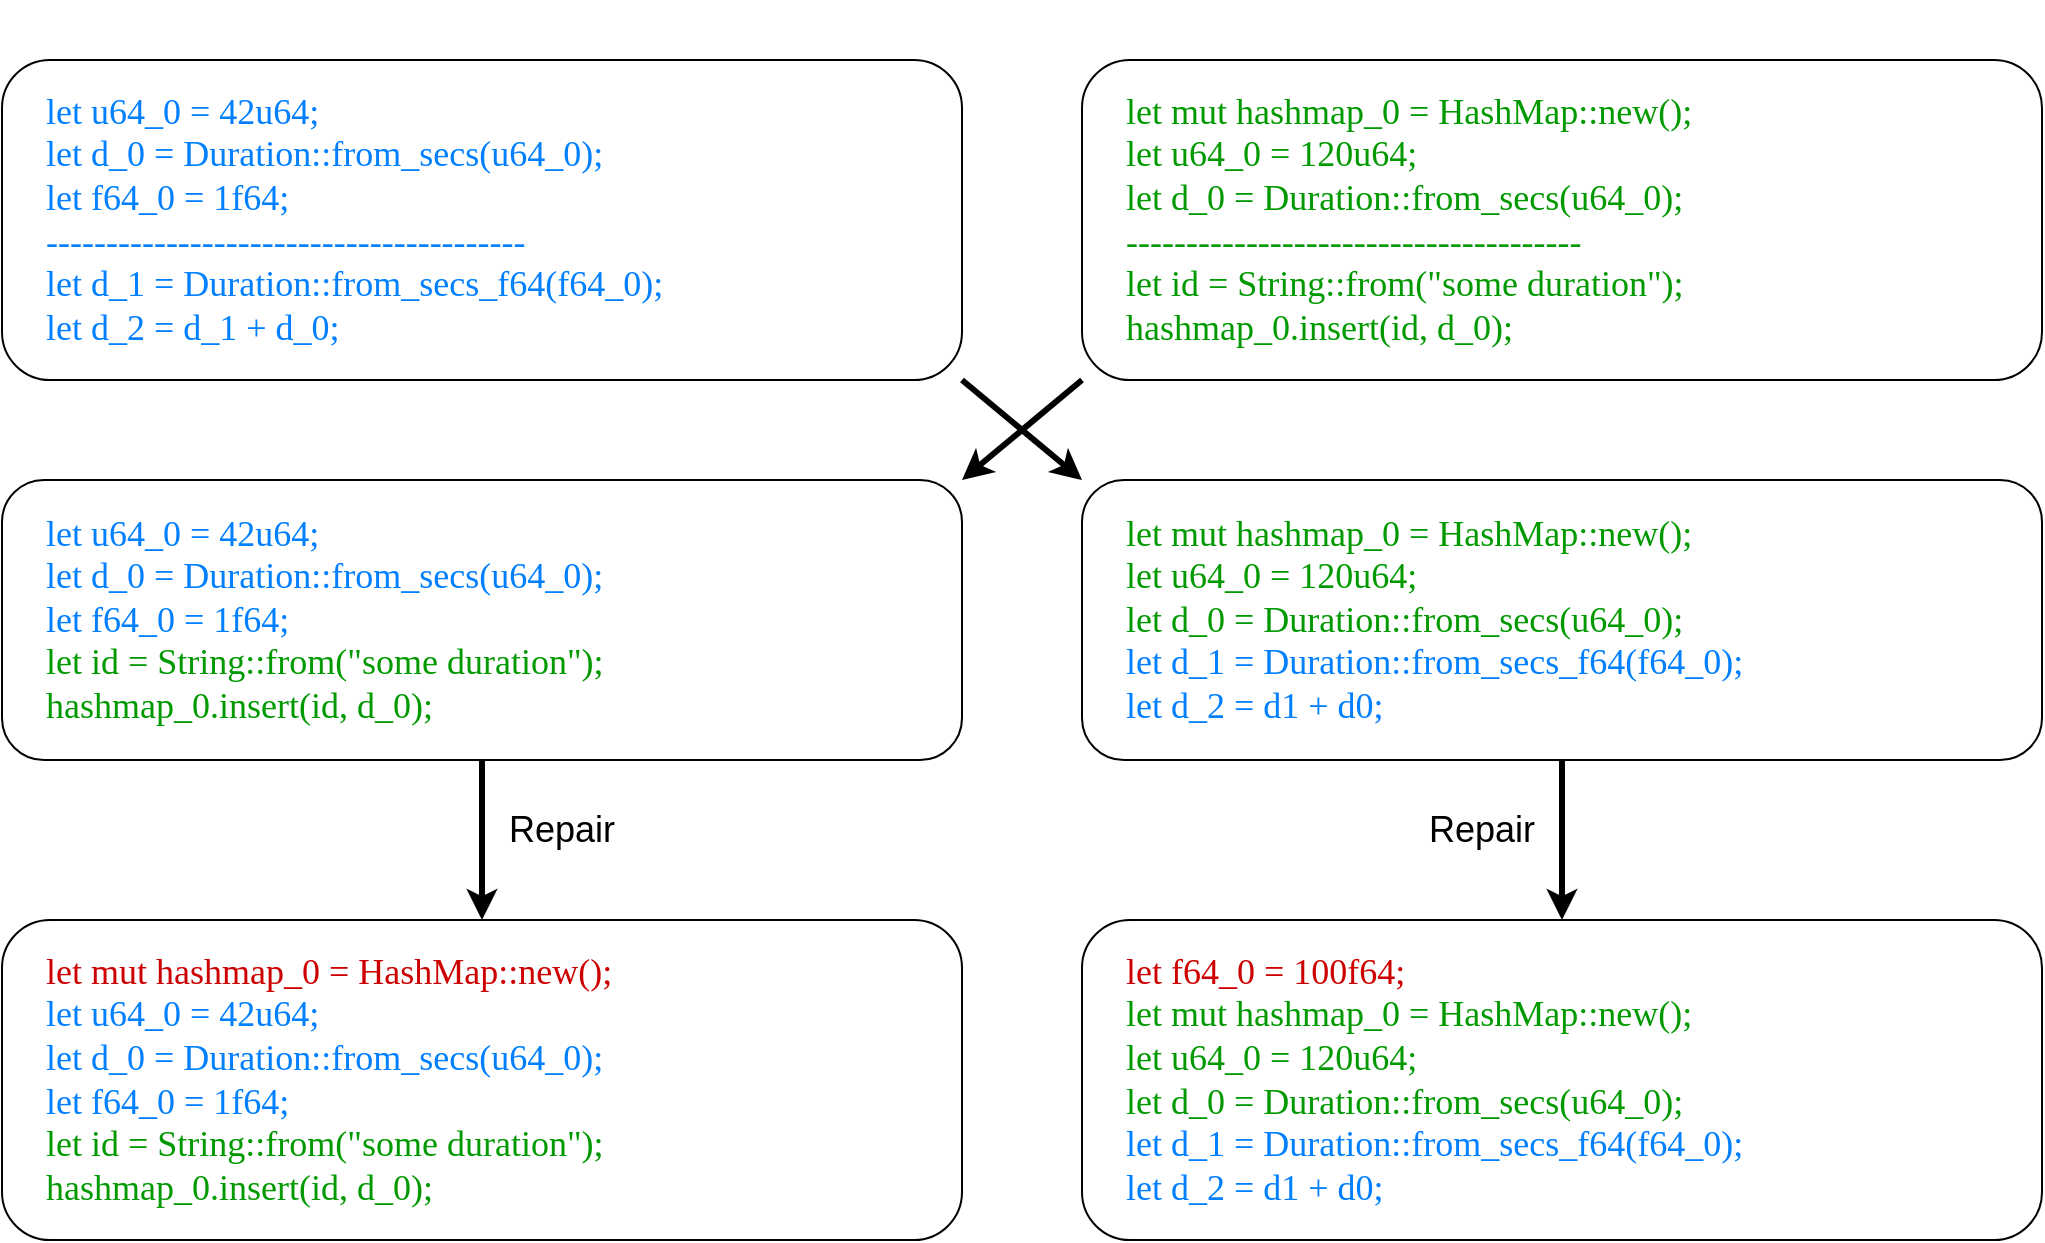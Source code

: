 <mxfile version="16.5.1" type="device"><diagram id="2GMYykXM3ULFDfFIJSK0" name="Seite-1"><mxGraphModel dx="1261" dy="896" grid="1" gridSize="10" guides="1" tooltips="1" connect="1" arrows="1" fold="1" page="1" pageScale="1" pageWidth="827" pageHeight="1169" math="0" shadow="0"><root><mxCell id="0"/><mxCell id="1" parent="0"/><mxCell id="zXtmJV95Ipf2bu9FP-aB-1" value="&lt;font face=&quot;JetBrains Mono&quot;&gt;&lt;font color=&quot;#007fff&quot;&gt;&lt;font style=&quot;font-size: 18px&quot;&gt;let u64_0 = 42u64;&lt;br&gt;let d_0 = Duration::from_secs(u64_0);&lt;br&gt;let f64_0 = 1f64;&lt;br&gt;----------------------------------------&lt;br&gt;&lt;/font&gt;&lt;font style=&quot;font-size: 18px&quot;&gt;let d_1 = Duration::from_secs_f64(f64_0);&lt;br&gt;&lt;/font&gt;&lt;font style=&quot;font-size: 18px&quot;&gt;let d_2 = d_1 + d_0;&lt;/font&gt;&lt;/font&gt;&lt;br&gt;&lt;/font&gt;" style="rounded=1;whiteSpace=wrap;html=1;align=left;spacingLeft=20;" vertex="1" parent="1"><mxGeometry x="150" y="250" width="480" height="160" as="geometry"/></mxCell><mxCell id="zXtmJV95Ipf2bu9FP-aB-2" value="&lt;font face=&quot;JetBrains Mono&quot;&gt;&lt;font style=&quot;font-size: 18px&quot; color=&quot;#009900&quot;&gt;let mut hashmap_0 = HashMap::new();&lt;br&gt;let u64_0 = 120u64;&lt;br&gt;let d_0 = Duration::from_secs(u64_0);&lt;br&gt;--------------------------------------&lt;br&gt;let id = String::from(&quot;some duration&quot;);&lt;br&gt;hashmap_0.insert(id, d_0);&lt;/font&gt;&lt;br&gt;&lt;/font&gt;" style="rounded=1;whiteSpace=wrap;html=1;align=left;spacingLeft=20;" vertex="1" parent="1"><mxGeometry x="690" y="250" width="480" height="160" as="geometry"/></mxCell><mxCell id="zXtmJV95Ipf2bu9FP-aB-3" value="&lt;font face=&quot;JetBrains Mono&quot;&gt;&lt;font style=&quot;font-size: 18px&quot;&gt;&lt;font color=&quot;#007fff&quot;&gt;&lt;font&gt;let u64_0 = 42u64;&lt;br&gt;let d_0 = Duration::from_secs(u64_0);&lt;br&gt;&lt;/font&gt;let f64_0 = 1f64;&lt;/font&gt;&lt;br&gt;&lt;font color=&quot;#009900&quot;&gt;let id = String::from(&quot;some duration&quot;);&lt;br&gt;hashmap_0.insert(id, d_0);&lt;/font&gt;&lt;/font&gt;&lt;br&gt;&lt;/font&gt;" style="rounded=1;whiteSpace=wrap;html=1;align=left;spacingLeft=20;shadow=0;" vertex="1" parent="1"><mxGeometry x="150" y="460" width="480" height="140" as="geometry"/></mxCell><mxCell id="zXtmJV95Ipf2bu9FP-aB-4" value="&lt;font face=&quot;JetBrains Mono&quot;&gt;&lt;font style=&quot;font-size: 18px&quot; color=&quot;#009900&quot;&gt;l&lt;/font&gt;&lt;font style=&quot;font-size: 18px&quot;&gt;&lt;font&gt;&lt;font color=&quot;#009900&quot;&gt;et mut hashmap_0 = HashMap::new();&lt;br&gt;let u64_0 = 120u64;&lt;br&gt;let d_0 = Duration::from_secs(u64_0);&lt;/font&gt;&lt;br&gt;&lt;font color=&quot;#007fff&quot;&gt;let d_1 = Duration::from_secs_f64(f64_0);&lt;br&gt;&lt;/font&gt;&lt;/font&gt;&lt;font color=&quot;#007fff&quot;&gt;let d_2 = d1 + d0;&lt;/font&gt;&lt;/font&gt;&lt;br&gt;&lt;/font&gt;" style="rounded=1;whiteSpace=wrap;html=1;align=left;spacingLeft=20;" vertex="1" parent="1"><mxGeometry x="690" y="460" width="480" height="140" as="geometry"/></mxCell><mxCell id="zXtmJV95Ipf2bu9FP-aB-5" value="" style="endArrow=classic;html=1;rounded=0;fontSize=18;fontColor=#000000;exitX=0;exitY=1;exitDx=0;exitDy=0;entryX=1;entryY=0;entryDx=0;entryDy=0;strokeWidth=3;" edge="1" parent="1" source="zXtmJV95Ipf2bu9FP-aB-2" target="zXtmJV95Ipf2bu9FP-aB-3"><mxGeometry width="50" height="50" relative="1" as="geometry"><mxPoint x="620" y="680" as="sourcePoint"/><mxPoint x="670" y="630" as="targetPoint"/></mxGeometry></mxCell><mxCell id="zXtmJV95Ipf2bu9FP-aB-6" value="" style="endArrow=classic;html=1;rounded=0;fontSize=18;fontColor=#000000;strokeWidth=3;exitX=1;exitY=1;exitDx=0;exitDy=0;entryX=0;entryY=0;entryDx=0;entryDy=0;strokeColor=#000000;" edge="1" parent="1" source="zXtmJV95Ipf2bu9FP-aB-1" target="zXtmJV95Ipf2bu9FP-aB-4"><mxGeometry width="50" height="50" relative="1" as="geometry"><mxPoint x="510" y="700" as="sourcePoint"/><mxPoint x="560" y="650" as="targetPoint"/></mxGeometry></mxCell><mxCell id="zXtmJV95Ipf2bu9FP-aB-8" value="" style="endArrow=classic;html=1;rounded=0;fontSize=18;fontColor=#007FFF;strokeColor=#000000;strokeWidth=3;exitX=0.5;exitY=1;exitDx=0;exitDy=0;entryX=0.5;entryY=0;entryDx=0;entryDy=0;" edge="1" parent="1" source="zXtmJV95Ipf2bu9FP-aB-3" target="zXtmJV95Ipf2bu9FP-aB-10"><mxGeometry width="50" height="50" relative="1" as="geometry"><mxPoint x="360" y="790" as="sourcePoint"/><mxPoint x="390" y="680" as="targetPoint"/></mxGeometry></mxCell><mxCell id="zXtmJV95Ipf2bu9FP-aB-9" value="" style="endArrow=classic;html=1;rounded=0;fontSize=18;fontColor=#007FFF;strokeColor=#000000;strokeWidth=3;exitX=0.5;exitY=1;exitDx=0;exitDy=0;entryX=0.5;entryY=0;entryDx=0;entryDy=0;" edge="1" parent="1" source="zXtmJV95Ipf2bu9FP-aB-4" target="zXtmJV95Ipf2bu9FP-aB-11"><mxGeometry width="50" height="50" relative="1" as="geometry"><mxPoint x="980" y="670" as="sourcePoint"/><mxPoint x="930" y="670" as="targetPoint"/></mxGeometry></mxCell><mxCell id="zXtmJV95Ipf2bu9FP-aB-10" value="&lt;font face=&quot;JetBrains Mono&quot;&gt;&lt;font style=&quot;font-size: 18px&quot;&gt;&lt;font&gt;&lt;font color=&quot;#cc0000&quot;&gt;let mut hashmap_0 = HashMap::new();&lt;/font&gt;&lt;br&gt;&lt;font color=&quot;#007fff&quot;&gt;let u64_0 = 42u64;&lt;/font&gt;&lt;br&gt;&lt;font color=&quot;#007fff&quot;&gt;let d_0 = Duration::from_secs(u64_0);&lt;/font&gt;&lt;br&gt;&lt;/font&gt;&lt;font color=&quot;#007fff&quot;&gt;let f64_0 = 1f64;&lt;/font&gt;&lt;br&gt;&lt;font color=&quot;#009900&quot;&gt;let id = String::from(&quot;some duration&quot;);&lt;br&gt;hashmap_0.insert(id, d_0);&lt;/font&gt;&lt;/font&gt;&lt;br&gt;&lt;/font&gt;" style="rounded=1;whiteSpace=wrap;html=1;align=left;spacingLeft=20;shadow=0;" vertex="1" parent="1"><mxGeometry x="150" y="680" width="480" height="160" as="geometry"/></mxCell><mxCell id="zXtmJV95Ipf2bu9FP-aB-11" value="&lt;font style=&quot;font-family: &amp;#34;jetbrains mono&amp;#34; ; font-size: 18px&quot;&gt;&lt;font color=&quot;#cc0000&quot;&gt;let f64_0 = 100f64;&lt;/font&gt;&lt;br&gt;&lt;font color=&quot;#009900&quot;&gt;l&lt;/font&gt;&lt;/font&gt;&lt;font style=&quot;font-family: &amp;#34;jetbrains mono&amp;#34; ; font-size: 18px&quot;&gt;&lt;font color=&quot;#009900&quot;&gt;et mut hashmap_0 = HashMap::new();&lt;br&gt;let u64_0 = 120u64;&lt;br&gt;let d_0 = Duration::from_secs(u64_0);&lt;/font&gt;&lt;br&gt;&lt;font color=&quot;#007fff&quot;&gt;let d_1 = Duration::from_secs_f64(f64_0);&lt;br&gt;&lt;/font&gt;&lt;font color=&quot;#007fff&quot;&gt;let d_2 = d1 + d0;&lt;/font&gt;&lt;/font&gt;&lt;font face=&quot;JetBrains Mono&quot;&gt;&lt;br&gt;&lt;/font&gt;" style="rounded=1;whiteSpace=wrap;html=1;align=left;spacingLeft=20;shadow=0;" vertex="1" parent="1"><mxGeometry x="690" y="680" width="480" height="160" as="geometry"/></mxCell><mxCell id="zXtmJV95Ipf2bu9FP-aB-12" value="&lt;font color=&quot;#000000&quot;&gt;Repair&lt;/font&gt;" style="text;html=1;strokeColor=none;fillColor=none;align=center;verticalAlign=middle;whiteSpace=wrap;rounded=0;shadow=0;labelBackgroundColor=none;fontSize=18;fontColor=#CC0000;" vertex="1" parent="1"><mxGeometry x="400" y="620" width="60" height="30" as="geometry"/></mxCell><mxCell id="zXtmJV95Ipf2bu9FP-aB-13" value="&lt;font color=&quot;#000000&quot;&gt;Repair&lt;/font&gt;" style="text;html=1;strokeColor=none;fillColor=none;align=center;verticalAlign=middle;whiteSpace=wrap;rounded=0;shadow=0;labelBackgroundColor=none;fontSize=18;fontColor=#CC0000;" vertex="1" parent="1"><mxGeometry x="860" y="620" width="60" height="30" as="geometry"/></mxCell><mxCell id="zXtmJV95Ipf2bu9FP-aB-14" value="" style="rounded=0;whiteSpace=wrap;html=1;shadow=0;labelBackgroundColor=none;fontSize=18;fontColor=#000000;fillColor=none;strokeColor=none;" vertex="1" parent="1"><mxGeometry x="590" y="220" width="120" height="20" as="geometry"/></mxCell></root></mxGraphModel></diagram></mxfile>